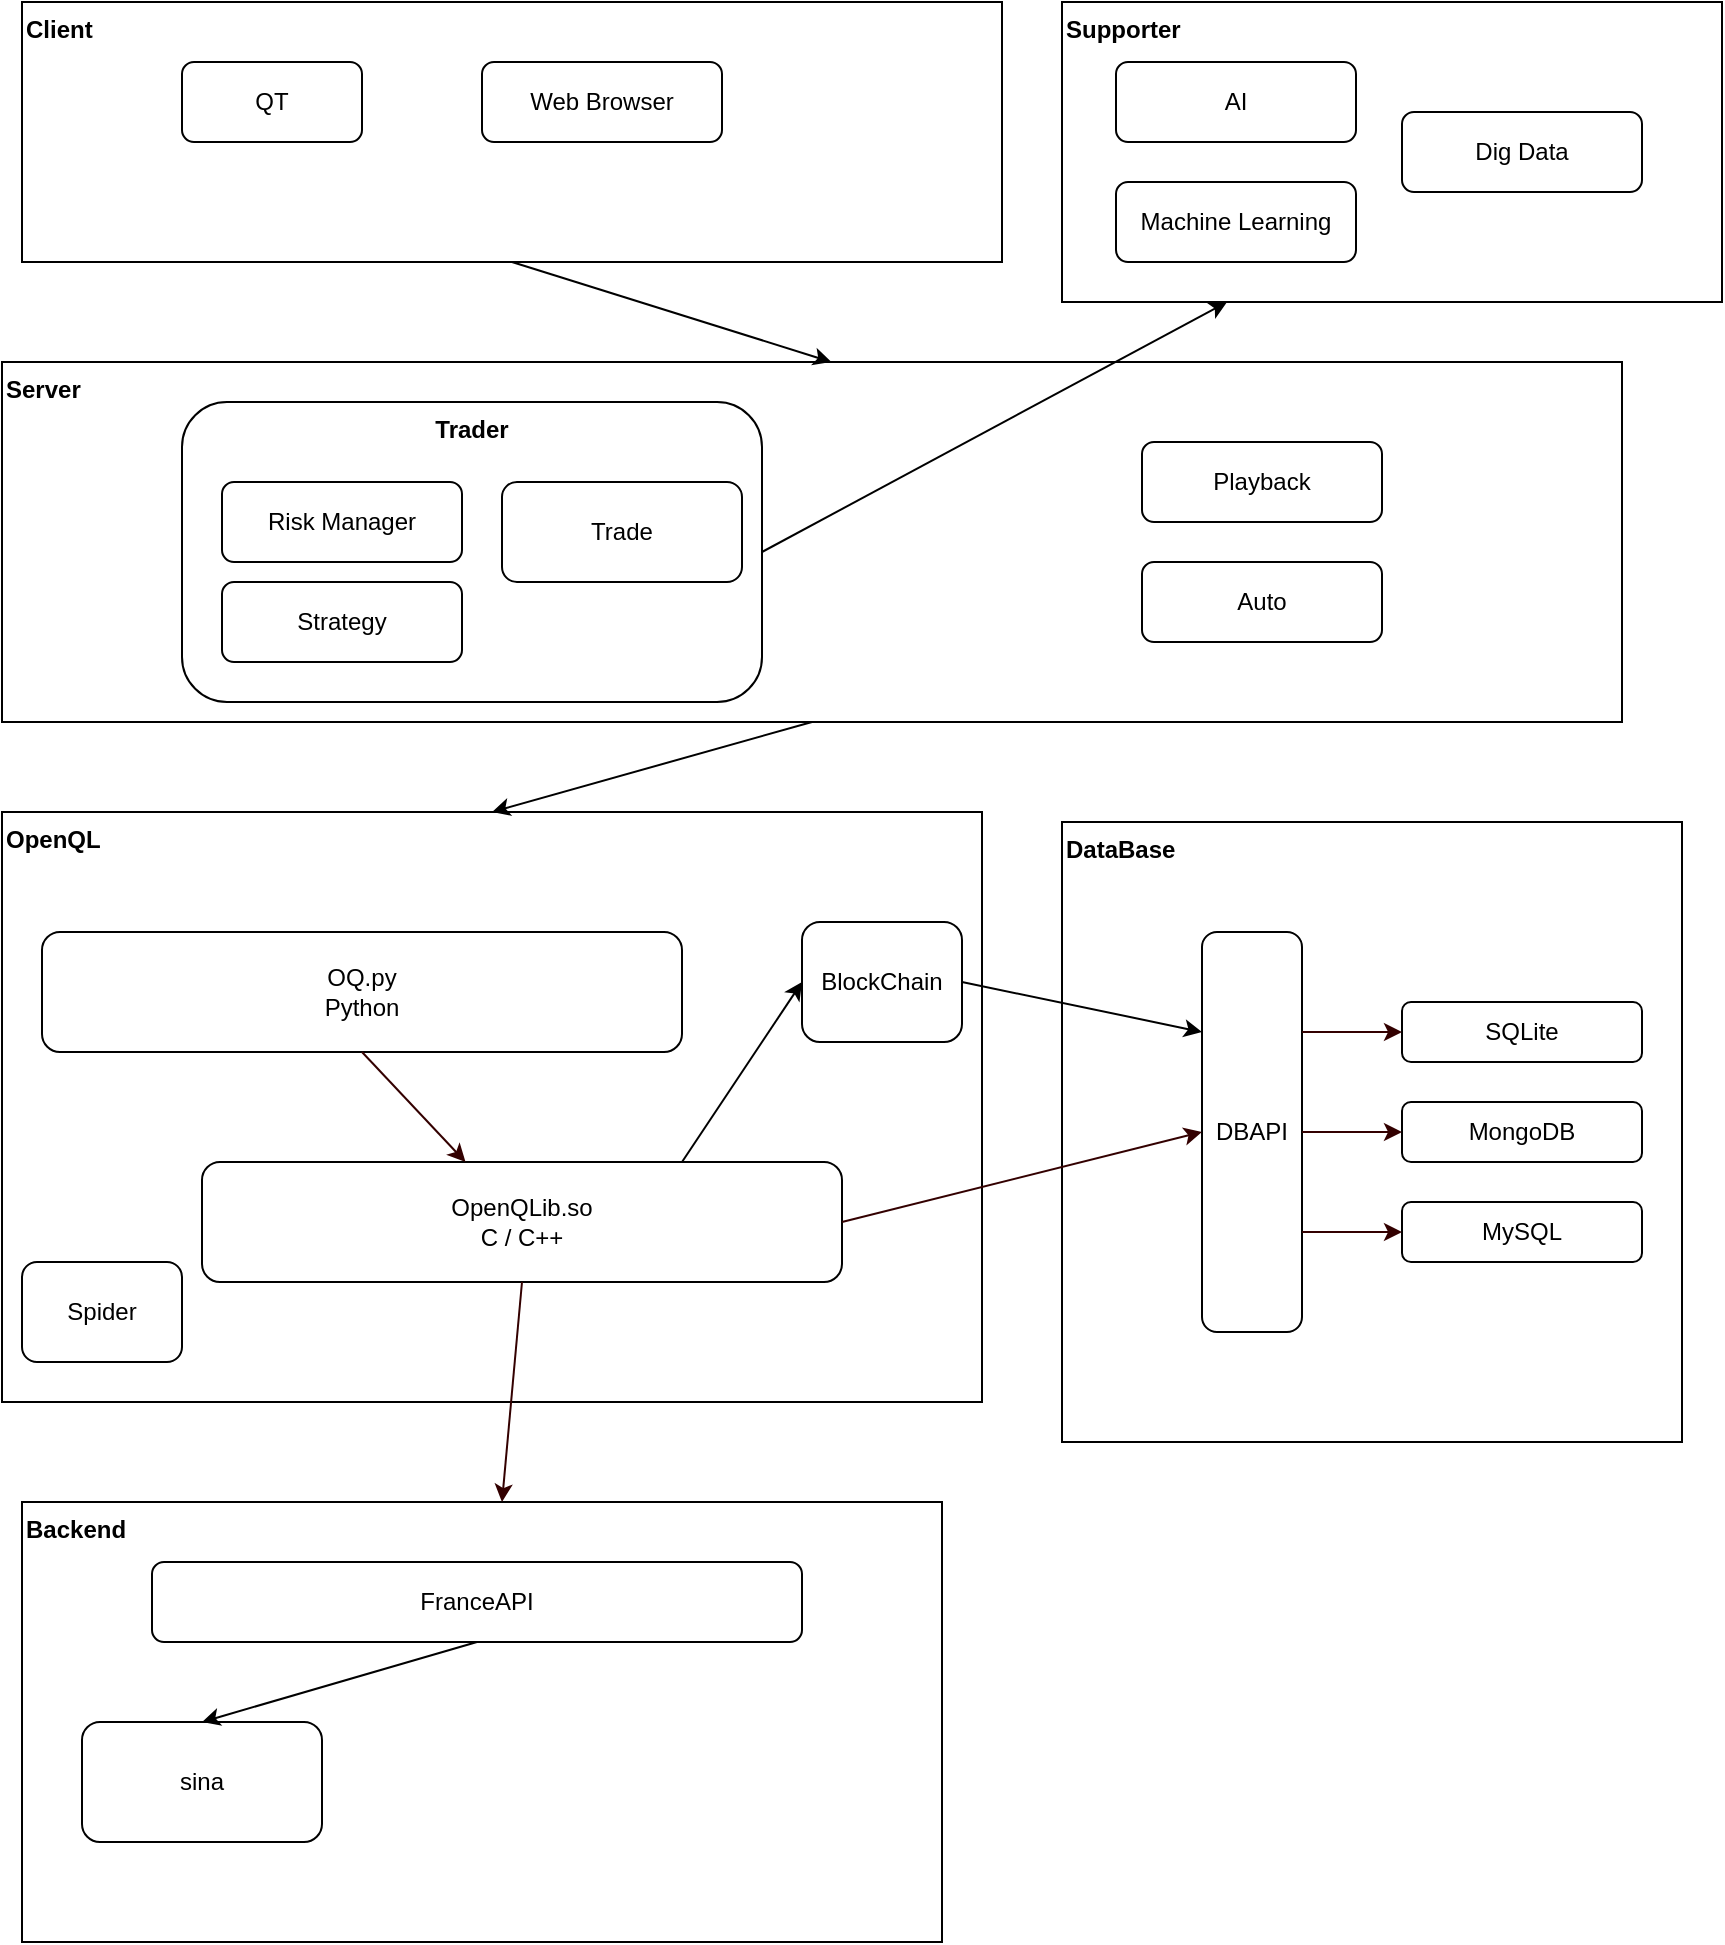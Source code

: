 <mxfile version="13.0.3" type="github" pages="3">
  <diagram id="Y85NnCvZBMSJRKUutnIK" name="Overview">
    <mxGraphModel dx="946" dy="1708" grid="1" gridSize="10" guides="1" tooltips="1" connect="1" arrows="1" fold="1" page="1" pageScale="1" pageWidth="827" pageHeight="1169" math="0" shadow="0">
      <root>
        <mxCell id="0" />
        <mxCell id="1" parent="0" />
        <mxCell id="kIf_VXJFR2PO88LXp8bB-16" value="OpenQL" style="rounded=0;whiteSpace=wrap;html=1;fillColor=none;align=left;verticalAlign=top;fontStyle=1" parent="1" vertex="1">
          <mxGeometry x="30" y="135" width="490" height="295" as="geometry" />
        </mxCell>
        <mxCell id="KrjaQBDH0198ZboYjiPz-1" value="OQ.py&lt;br&gt;Python" style="rounded=1;whiteSpace=wrap;html=1;" parent="1" vertex="1">
          <mxGeometry x="50" y="195" width="320" height="60" as="geometry" />
        </mxCell>
        <mxCell id="kIf_VXJFR2PO88LXp8bB-1" value="OpenQLib.so&lt;br&gt;C / C++" style="rounded=1;whiteSpace=wrap;html=1;" parent="1" vertex="1">
          <mxGeometry x="130" y="310" width="320" height="60" as="geometry" />
        </mxCell>
        <mxCell id="kIf_VXJFR2PO88LXp8bB-3" value="DataBase" style="whiteSpace=wrap;html=1;aspect=fixed;fillColor=none;align=left;verticalAlign=top;fontStyle=1" parent="1" vertex="1">
          <mxGeometry x="560" y="140" width="310" height="310" as="geometry" />
        </mxCell>
        <mxCell id="kIf_VXJFR2PO88LXp8bB-5" value="DBAPI" style="rounded=1;whiteSpace=wrap;html=1;fillColor=none;" parent="1" vertex="1">
          <mxGeometry x="630" y="195" width="50" height="200" as="geometry" />
        </mxCell>
        <mxCell id="kIf_VXJFR2PO88LXp8bB-6" value="SQLite" style="rounded=1;whiteSpace=wrap;html=1;fillColor=none;" parent="1" vertex="1">
          <mxGeometry x="730" y="230" width="120" height="30" as="geometry" />
        </mxCell>
        <mxCell id="kIf_VXJFR2PO88LXp8bB-7" value="MongoDB" style="rounded=1;whiteSpace=wrap;html=1;fillColor=none;" parent="1" vertex="1">
          <mxGeometry x="730" y="280" width="120" height="30" as="geometry" />
        </mxCell>
        <mxCell id="kIf_VXJFR2PO88LXp8bB-8" value="MySQL" style="rounded=1;whiteSpace=wrap;html=1;fillColor=none;" parent="1" vertex="1">
          <mxGeometry x="730" y="330" width="120" height="30" as="geometry" />
        </mxCell>
        <mxCell id="kIf_VXJFR2PO88LXp8bB-15" value="Client" style="rounded=0;whiteSpace=wrap;html=1;fillColor=none;align=left;verticalAlign=top;fontStyle=1" parent="1" vertex="1">
          <mxGeometry x="40" y="-270" width="490" height="130" as="geometry" />
        </mxCell>
        <mxCell id="kIf_VXJFR2PO88LXp8bB-17" value="Backend" style="rounded=0;whiteSpace=wrap;html=1;fillColor=none;align=left;verticalAlign=top;fontStyle=1" parent="1" vertex="1">
          <mxGeometry x="40" y="480" width="460" height="220" as="geometry" />
        </mxCell>
        <mxCell id="kIf_VXJFR2PO88LXp8bB-26" value="QT" style="rounded=1;whiteSpace=wrap;html=1;fillColor=none;align=center;" parent="1" vertex="1">
          <mxGeometry x="120" y="-240" width="90" height="40" as="geometry" />
        </mxCell>
        <mxCell id="kIf_VXJFR2PO88LXp8bB-27" value="" style="endArrow=classic;html=1;strokeColor=#330000;exitX=0.5;exitY=1;exitDx=0;exitDy=0;fontColor=#330000;" parent="1" source="KrjaQBDH0198ZboYjiPz-1" target="kIf_VXJFR2PO88LXp8bB-1" edge="1">
          <mxGeometry width="50" height="50" relative="1" as="geometry">
            <mxPoint x="390" y="280" as="sourcePoint" />
            <mxPoint x="440" y="230" as="targetPoint" />
          </mxGeometry>
        </mxCell>
        <mxCell id="kIf_VXJFR2PO88LXp8bB-28" value="" style="endArrow=classic;html=1;strokeColor=#330000;fontColor=#330000;exitX=0.5;exitY=1;exitDx=0;exitDy=0;" parent="1" source="kIf_VXJFR2PO88LXp8bB-1" target="kIf_VXJFR2PO88LXp8bB-17" edge="1">
          <mxGeometry width="50" height="50" relative="1" as="geometry">
            <mxPoint x="390" y="280" as="sourcePoint" />
            <mxPoint x="440" y="230" as="targetPoint" />
          </mxGeometry>
        </mxCell>
        <mxCell id="kIf_VXJFR2PO88LXp8bB-30" value="" style="endArrow=classic;html=1;strokeColor=#330000;fontColor=#330000;exitX=1;exitY=0.5;exitDx=0;exitDy=0;entryX=0;entryY=0.5;entryDx=0;entryDy=0;" parent="1" source="kIf_VXJFR2PO88LXp8bB-1" target="kIf_VXJFR2PO88LXp8bB-5" edge="1">
          <mxGeometry width="50" height="50" relative="1" as="geometry">
            <mxPoint x="390" y="280" as="sourcePoint" />
            <mxPoint x="440" y="230" as="targetPoint" />
          </mxGeometry>
        </mxCell>
        <mxCell id="kIf_VXJFR2PO88LXp8bB-31" value="" style="endArrow=classic;html=1;strokeColor=#330000;fontColor=#330000;exitX=1;exitY=0.25;exitDx=0;exitDy=0;" parent="1" source="kIf_VXJFR2PO88LXp8bB-5" target="kIf_VXJFR2PO88LXp8bB-6" edge="1">
          <mxGeometry width="50" height="50" relative="1" as="geometry">
            <mxPoint x="390" y="280" as="sourcePoint" />
            <mxPoint x="440" y="230" as="targetPoint" />
          </mxGeometry>
        </mxCell>
        <mxCell id="kIf_VXJFR2PO88LXp8bB-32" value="" style="endArrow=classic;html=1;strokeColor=#330000;fontColor=#330000;exitX=1;exitY=0.5;exitDx=0;exitDy=0;" parent="1" source="kIf_VXJFR2PO88LXp8bB-5" target="kIf_VXJFR2PO88LXp8bB-7" edge="1">
          <mxGeometry width="50" height="50" relative="1" as="geometry">
            <mxPoint x="390" y="280" as="sourcePoint" />
            <mxPoint x="440" y="230" as="targetPoint" />
          </mxGeometry>
        </mxCell>
        <mxCell id="kIf_VXJFR2PO88LXp8bB-33" value="" style="endArrow=classic;html=1;strokeColor=#330000;fontColor=#330000;exitX=1;exitY=0.75;exitDx=0;exitDy=0;" parent="1" source="kIf_VXJFR2PO88LXp8bB-5" target="kIf_VXJFR2PO88LXp8bB-8" edge="1">
          <mxGeometry width="50" height="50" relative="1" as="geometry">
            <mxPoint x="390" y="280" as="sourcePoint" />
            <mxPoint x="440" y="230" as="targetPoint" />
          </mxGeometry>
        </mxCell>
        <mxCell id="EVJBtFHiHW8PO7rC3ifj-1" value="Web Browser" style="rounded=1;whiteSpace=wrap;html=1;fillColor=none;align=center;" vertex="1" parent="1">
          <mxGeometry x="270" y="-240" width="120" height="40" as="geometry" />
        </mxCell>
        <mxCell id="EVJBtFHiHW8PO7rC3ifj-3" value="BlockChain" style="rounded=1;whiteSpace=wrap;html=1;fillColor=none;" vertex="1" parent="1">
          <mxGeometry x="430" y="190" width="80" height="60" as="geometry" />
        </mxCell>
        <mxCell id="EVJBtFHiHW8PO7rC3ifj-4" value="" style="endArrow=classic;html=1;exitX=0.75;exitY=0;exitDx=0;exitDy=0;entryX=0;entryY=0.5;entryDx=0;entryDy=0;" edge="1" parent="1" source="kIf_VXJFR2PO88LXp8bB-1" target="EVJBtFHiHW8PO7rC3ifj-3">
          <mxGeometry width="50" height="50" relative="1" as="geometry">
            <mxPoint x="460" y="330" as="sourcePoint" />
            <mxPoint x="510" y="280" as="targetPoint" />
          </mxGeometry>
        </mxCell>
        <mxCell id="EVJBtFHiHW8PO7rC3ifj-5" value="" style="endArrow=classic;html=1;exitX=1;exitY=0.5;exitDx=0;exitDy=0;entryX=0;entryY=0.25;entryDx=0;entryDy=0;" edge="1" parent="1" source="EVJBtFHiHW8PO7rC3ifj-3" target="kIf_VXJFR2PO88LXp8bB-5">
          <mxGeometry width="50" height="50" relative="1" as="geometry">
            <mxPoint x="460" y="330" as="sourcePoint" />
            <mxPoint x="510" y="280" as="targetPoint" />
          </mxGeometry>
        </mxCell>
        <mxCell id="EVJBtFHiHW8PO7rC3ifj-6" value="Server" style="rounded=0;whiteSpace=wrap;html=1;fillColor=none;align=left;fontStyle=1;verticalAlign=top;" vertex="1" parent="1">
          <mxGeometry x="30" y="-90" width="810" height="180" as="geometry" />
        </mxCell>
        <mxCell id="EVJBtFHiHW8PO7rC3ifj-7" value="" style="endArrow=classic;html=1;exitX=0.5;exitY=1;exitDx=0;exitDy=0;entryX=0.5;entryY=0;entryDx=0;entryDy=0;" edge="1" parent="1" source="EVJBtFHiHW8PO7rC3ifj-6" target="kIf_VXJFR2PO88LXp8bB-16">
          <mxGeometry width="50" height="50" relative="1" as="geometry">
            <mxPoint x="460" y="210" as="sourcePoint" />
            <mxPoint x="510" y="160" as="targetPoint" />
          </mxGeometry>
        </mxCell>
        <mxCell id="EVJBtFHiHW8PO7rC3ifj-8" value="Trader" style="rounded=1;whiteSpace=wrap;html=1;fillColor=none;align=center;fontStyle=1;verticalAlign=top;" vertex="1" parent="1">
          <mxGeometry x="120" y="-70" width="290" height="150" as="geometry" />
        </mxCell>
        <mxCell id="EVJBtFHiHW8PO7rC3ifj-9" value="AI" style="rounded=1;whiteSpace=wrap;html=1;fillColor=none;align=center;" vertex="1" parent="1">
          <mxGeometry x="587" y="-240" width="120" height="40" as="geometry" />
        </mxCell>
        <mxCell id="EVJBtFHiHW8PO7rC3ifj-10" value="Machine Learning" style="rounded=1;whiteSpace=wrap;html=1;fillColor=none;align=center;" vertex="1" parent="1">
          <mxGeometry x="587" y="-180" width="120" height="40" as="geometry" />
        </mxCell>
        <mxCell id="EVJBtFHiHW8PO7rC3ifj-11" value="Dig Data" style="rounded=1;whiteSpace=wrap;html=1;fillColor=none;align=center;" vertex="1" parent="1">
          <mxGeometry x="730" y="-215" width="120" height="40" as="geometry" />
        </mxCell>
        <mxCell id="EVJBtFHiHW8PO7rC3ifj-14" value="Spider" style="rounded=1;whiteSpace=wrap;html=1;fillColor=none;" vertex="1" parent="1">
          <mxGeometry x="40" y="360" width="80" height="50" as="geometry" />
        </mxCell>
        <mxCell id="WIvvqRK4SvPvFOsN-5XC-1" value="Playback" style="rounded=1;whiteSpace=wrap;html=1;fillColor=none;align=center;" vertex="1" parent="1">
          <mxGeometry x="600" y="-50" width="120" height="40" as="geometry" />
        </mxCell>
        <mxCell id="WIvvqRK4SvPvFOsN-5XC-2" value="Supporter" style="rounded=0;whiteSpace=wrap;html=1;fillColor=none;align=left;fontStyle=1;verticalAlign=top;" vertex="1" parent="1">
          <mxGeometry x="560" y="-270" width="330" height="150" as="geometry" />
        </mxCell>
        <mxCell id="WIvvqRK4SvPvFOsN-5XC-3" value="Risk Manager" style="rounded=1;whiteSpace=wrap;html=1;fillColor=none;align=center;" vertex="1" parent="1">
          <mxGeometry x="140" y="-30" width="120" height="40" as="geometry" />
        </mxCell>
        <mxCell id="WIvvqRK4SvPvFOsN-5XC-4" value="Strategy" style="rounded=1;whiteSpace=wrap;html=1;fillColor=none;align=center;" vertex="1" parent="1">
          <mxGeometry x="140" y="20" width="120" height="40" as="geometry" />
        </mxCell>
        <mxCell id="WIvvqRK4SvPvFOsN-5XC-6" value="Trade" style="rounded=1;whiteSpace=wrap;html=1;fillColor=none;align=center;" vertex="1" parent="1">
          <mxGeometry x="280" y="-30" width="120" height="50" as="geometry" />
        </mxCell>
        <mxCell id="WIvvqRK4SvPvFOsN-5XC-7" value="FranceAPI" style="rounded=1;whiteSpace=wrap;html=1;fillColor=none;align=center;" vertex="1" parent="1">
          <mxGeometry x="105" y="510" width="325" height="40" as="geometry" />
        </mxCell>
        <mxCell id="WIvvqRK4SvPvFOsN-5XC-8" value="sina" style="rounded=1;whiteSpace=wrap;html=1;fillColor=none;align=center;" vertex="1" parent="1">
          <mxGeometry x="70" y="590" width="120" height="60" as="geometry" />
        </mxCell>
        <mxCell id="WIvvqRK4SvPvFOsN-5XC-9" value="" style="endArrow=classic;html=1;exitX=0.5;exitY=1;exitDx=0;exitDy=0;entryX=0.5;entryY=0;entryDx=0;entryDy=0;" edge="1" parent="1" source="WIvvqRK4SvPvFOsN-5XC-7" target="WIvvqRK4SvPvFOsN-5XC-8">
          <mxGeometry width="50" height="50" relative="1" as="geometry">
            <mxPoint x="420" y="590" as="sourcePoint" />
            <mxPoint x="470" y="540" as="targetPoint" />
          </mxGeometry>
        </mxCell>
        <mxCell id="WIvvqRK4SvPvFOsN-5XC-12" value="Auto" style="rounded=1;whiteSpace=wrap;html=1;fillColor=none;align=center;" vertex="1" parent="1">
          <mxGeometry x="600" y="10" width="120" height="40" as="geometry" />
        </mxCell>
        <mxCell id="WIvvqRK4SvPvFOsN-5XC-13" value="" style="endArrow=classic;html=1;exitX=1;exitY=0.5;exitDx=0;exitDy=0;entryX=0.25;entryY=1;entryDx=0;entryDy=0;" edge="1" parent="1" source="EVJBtFHiHW8PO7rC3ifj-8" target="WIvvqRK4SvPvFOsN-5XC-2">
          <mxGeometry width="50" height="50" relative="1" as="geometry">
            <mxPoint x="420" y="-90" as="sourcePoint" />
            <mxPoint x="470" y="-140" as="targetPoint" />
          </mxGeometry>
        </mxCell>
        <mxCell id="WIvvqRK4SvPvFOsN-5XC-14" value="" style="endArrow=classic;html=1;exitX=0.5;exitY=1;exitDx=0;exitDy=0;entryX=0.512;entryY=0;entryDx=0;entryDy=0;entryPerimeter=0;" edge="1" parent="1" source="kIf_VXJFR2PO88LXp8bB-15" target="EVJBtFHiHW8PO7rC3ifj-6">
          <mxGeometry width="50" height="50" relative="1" as="geometry">
            <mxPoint x="420" y="-10" as="sourcePoint" />
            <mxPoint x="470" y="-60" as="targetPoint" />
          </mxGeometry>
        </mxCell>
      </root>
    </mxGraphModel>
  </diagram>
  <diagram id="81zI8ibTxirSgehWq2CT" name="OpenQL">
    <mxGraphModel dx="946" dy="588" grid="1" gridSize="10" guides="1" tooltips="1" connect="1" arrows="1" fold="1" page="1" pageScale="1" pageWidth="827" pageHeight="1169" math="0" shadow="0">
      <root>
        <mxCell id="7j3DpCVQ23BBLXFtaI9D-0" />
        <mxCell id="7j3DpCVQ23BBLXFtaI9D-1" parent="7j3DpCVQ23BBLXFtaI9D-0" />
        <mxCell id="b4XeJt8nZvBYLSwkF1w_-0" value="com" style="rounded=0;whiteSpace=wrap;html=1;fillColor=none;align=left;verticalAlign=top;fontStyle=1" parent="7j3DpCVQ23BBLXFtaI9D-1" vertex="1">
          <mxGeometry x="100" y="250" width="440" height="200" as="geometry" />
        </mxCell>
        <mxCell id="b4XeJt8nZvBYLSwkF1w_-2" value="util" style="rounded=0;whiteSpace=wrap;html=1;fillColor=none;align=left;verticalAlign=top;" parent="7j3DpCVQ23BBLXFtaI9D-1" vertex="1">
          <mxGeometry x="180" y="290" width="140" height="130" as="geometry" />
        </mxCell>
        <mxCell id="b4XeJt8nZvBYLSwkF1w_-3" value="Log" style="rounded=1;whiteSpace=wrap;html=1;fillColor=none;align=center;" parent="7j3DpCVQ23BBLXFtaI9D-1" vertex="1">
          <mxGeometry x="220" y="320" width="70" height="40" as="geometry" />
        </mxCell>
        <mxCell id="b4XeJt8nZvBYLSwkF1w_-4" value="app" style="rounded=0;whiteSpace=wrap;html=1;fillColor=none;align=left;verticalAlign=top;fontStyle=1" parent="7j3DpCVQ23BBLXFtaI9D-1" vertex="1">
          <mxGeometry x="100" y="90" width="440" height="140" as="geometry" />
        </mxCell>
        <mxCell id="b4XeJt8nZvBYLSwkF1w_-5" value="test" style="rounded=0;whiteSpace=wrap;html=1;fillColor=none;align=left;verticalAlign=top;fontStyle=1" parent="7j3DpCVQ23BBLXFtaI9D-1" vertex="1">
          <mxGeometry x="560" y="90" width="190" height="360" as="geometry" />
        </mxCell>
        <mxCell id="b4XeJt8nZvBYLSwkF1w_-6" value="cmake" style="rounded=0;whiteSpace=wrap;html=1;fillColor=none;align=left;fontStyle=1;verticalAlign=top;" parent="7j3DpCVQ23BBLXFtaI9D-1" vertex="1">
          <mxGeometry x="100" y="470" width="650" height="60" as="geometry" />
        </mxCell>
        <mxCell id="ShEIks_4ONBp6zsNXyWh-0" value="network" style="rounded=0;whiteSpace=wrap;html=1;fillColor=none;align=left;verticalAlign=top;" vertex="1" parent="7j3DpCVQ23BBLXFtaI9D-1">
          <mxGeometry x="340" y="290" width="120" height="130" as="geometry" />
        </mxCell>
      </root>
    </mxGraphModel>
  </diagram>
  <diagram id="0gTxEy5CRSQbMhrBdNal" name="OQ.py">
    <mxGraphModel grid="1" gridSize="10" guides="1" tooltips="1" connect="1" arrows="1" page="1" fold="1" pageScale="1" pageWidth="827" pageHeight="1169" math="0" shadow="0">
      <root>
        <mxCell id="jFrrViyds_5qQ-M0Xc4n-0" />
        <mxCell id="jFrrViyds_5qQ-M0Xc4n-1" parent="jFrrViyds_5qQ-M0Xc4n-0" />
      </root>
    </mxGraphModel>
  </diagram>
</mxfile>

